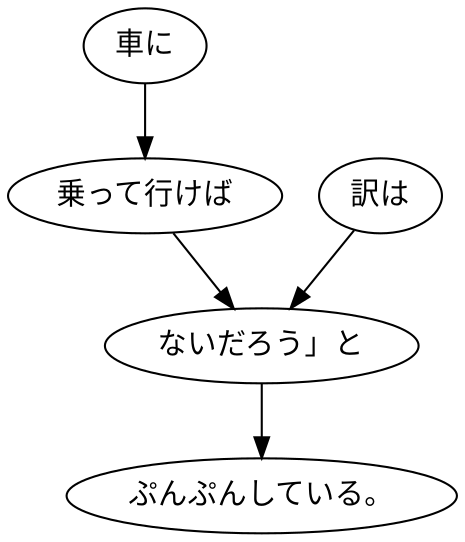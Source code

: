 digraph graph6301 {
	node0 [label="車に"];
	node1 [label="乗って行けば"];
	node2 [label="訳は"];
	node3 [label="ないだろう」と"];
	node4 [label="ぷんぷんしている。"];
	node0 -> node1;
	node1 -> node3;
	node2 -> node3;
	node3 -> node4;
}
